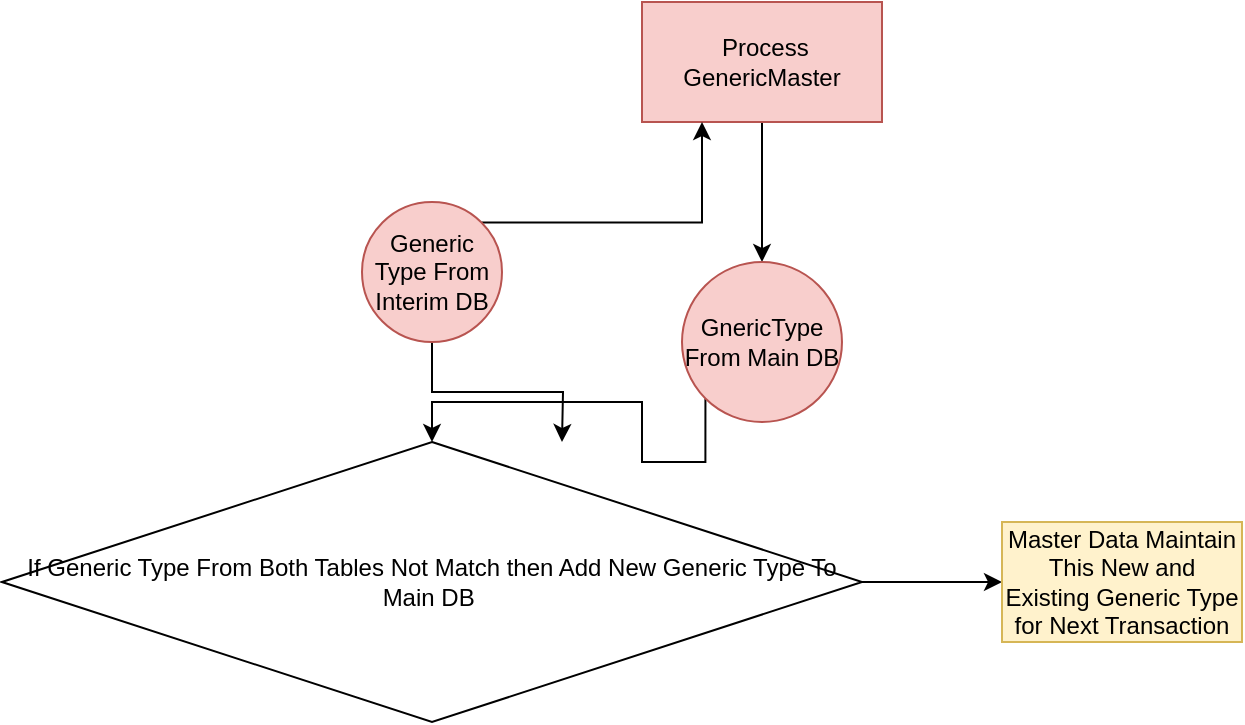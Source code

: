 <mxfile version="20.7.4" type="github">
  <diagram id="3ys-59RpQKRsSmeOsBz6" name="Page-1">
    <mxGraphModel dx="794" dy="430" grid="1" gridSize="10" guides="1" tooltips="1" connect="1" arrows="1" fold="1" page="1" pageScale="1" pageWidth="850" pageHeight="1100" math="0" shadow="0">
      <root>
        <mxCell id="0" />
        <mxCell id="1" parent="0" />
        <mxCell id="G84lzk5FHr3nMkbP_ufI-3" value="" style="edgeStyle=orthogonalEdgeStyle;rounded=0;orthogonalLoop=1;jettySize=auto;html=1;" edge="1" parent="1" source="G84lzk5FHr3nMkbP_ufI-1" target="G84lzk5FHr3nMkbP_ufI-2">
          <mxGeometry relative="1" as="geometry" />
        </mxCell>
        <mxCell id="G84lzk5FHr3nMkbP_ufI-1" value="&amp;nbsp;Process GenericMaster" style="rounded=0;whiteSpace=wrap;html=1;fillColor=#f8cecc;strokeColor=#b85450;" vertex="1" parent="1">
          <mxGeometry x="330" y="10" width="120" height="60" as="geometry" />
        </mxCell>
        <mxCell id="G84lzk5FHr3nMkbP_ufI-8" style="edgeStyle=orthogonalEdgeStyle;rounded=0;orthogonalLoop=1;jettySize=auto;html=1;exitX=0;exitY=1;exitDx=0;exitDy=0;" edge="1" parent="1" source="G84lzk5FHr3nMkbP_ufI-2" target="G84lzk5FHr3nMkbP_ufI-7">
          <mxGeometry relative="1" as="geometry" />
        </mxCell>
        <mxCell id="G84lzk5FHr3nMkbP_ufI-2" value="GnericType From Main DB" style="ellipse;whiteSpace=wrap;html=1;fillColor=#f8cecc;strokeColor=#b85450;rounded=0;" vertex="1" parent="1">
          <mxGeometry x="350" y="140" width="80" height="80" as="geometry" />
        </mxCell>
        <mxCell id="G84lzk5FHr3nMkbP_ufI-6" style="edgeStyle=orthogonalEdgeStyle;rounded=0;orthogonalLoop=1;jettySize=auto;html=1;exitX=1;exitY=0;exitDx=0;exitDy=0;entryX=0.25;entryY=1;entryDx=0;entryDy=0;" edge="1" parent="1" source="G84lzk5FHr3nMkbP_ufI-5" target="G84lzk5FHr3nMkbP_ufI-1">
          <mxGeometry relative="1" as="geometry" />
        </mxCell>
        <mxCell id="G84lzk5FHr3nMkbP_ufI-9" style="edgeStyle=orthogonalEdgeStyle;rounded=0;orthogonalLoop=1;jettySize=auto;html=1;exitX=0.5;exitY=1;exitDx=0;exitDy=0;" edge="1" parent="1" source="G84lzk5FHr3nMkbP_ufI-5">
          <mxGeometry relative="1" as="geometry">
            <mxPoint x="290" y="230" as="targetPoint" />
          </mxGeometry>
        </mxCell>
        <mxCell id="G84lzk5FHr3nMkbP_ufI-5" value="Generic&lt;br&gt;Type From Interim DB" style="ellipse;whiteSpace=wrap;html=1;aspect=fixed;fillColor=#f8cecc;strokeColor=#b85450;" vertex="1" parent="1">
          <mxGeometry x="190" y="110" width="70" height="70" as="geometry" />
        </mxCell>
        <mxCell id="G84lzk5FHr3nMkbP_ufI-12" value="" style="edgeStyle=orthogonalEdgeStyle;rounded=0;orthogonalLoop=1;jettySize=auto;html=1;" edge="1" parent="1" source="G84lzk5FHr3nMkbP_ufI-7" target="G84lzk5FHr3nMkbP_ufI-11">
          <mxGeometry relative="1" as="geometry" />
        </mxCell>
        <mxCell id="G84lzk5FHr3nMkbP_ufI-7" value="If Generic Type From Both Tables Not Match then Add New Generic Type To Main DB&amp;nbsp;" style="rhombus;whiteSpace=wrap;html=1;" vertex="1" parent="1">
          <mxGeometry x="10" y="230" width="430" height="140" as="geometry" />
        </mxCell>
        <mxCell id="G84lzk5FHr3nMkbP_ufI-11" value="Master Data Maintain This New and Existing Generic Type for Next Transaction" style="whiteSpace=wrap;html=1;fillColor=#fff2cc;strokeColor=#d6b656;" vertex="1" parent="1">
          <mxGeometry x="510" y="270" width="120" height="60" as="geometry" />
        </mxCell>
      </root>
    </mxGraphModel>
  </diagram>
</mxfile>

